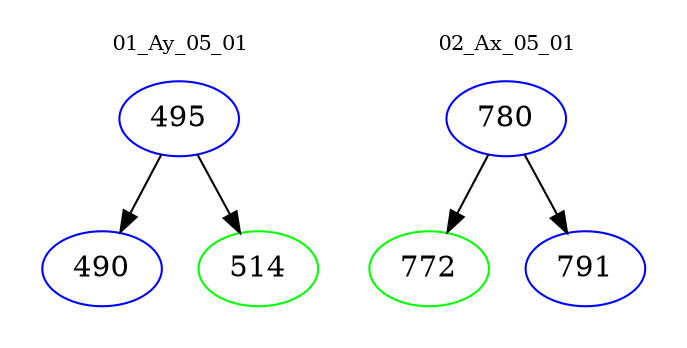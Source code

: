 digraph{
subgraph cluster_0 {
color = white
label = "01_Ay_05_01";
fontsize=10;
T0_495 [label="495", color="blue"]
T0_495 -> T0_490 [color="black"]
T0_490 [label="490", color="blue"]
T0_495 -> T0_514 [color="black"]
T0_514 [label="514", color="green"]
}
subgraph cluster_1 {
color = white
label = "02_Ax_05_01";
fontsize=10;
T1_780 [label="780", color="blue"]
T1_780 -> T1_772 [color="black"]
T1_772 [label="772", color="green"]
T1_780 -> T1_791 [color="black"]
T1_791 [label="791", color="blue"]
}
}
